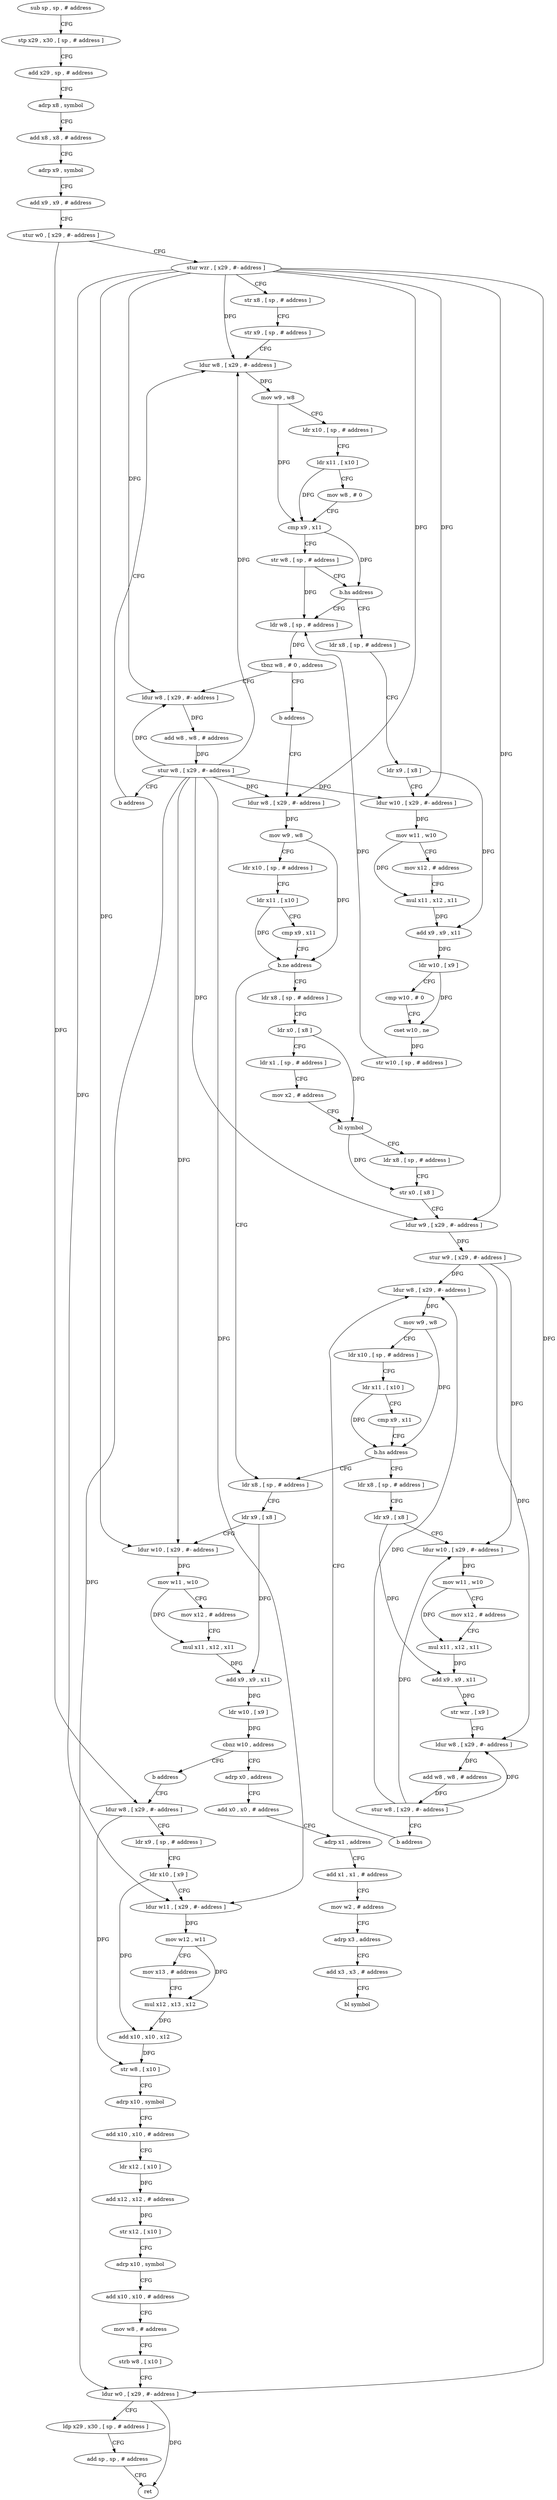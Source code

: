digraph "func" {
"4214704" [label = "sub sp , sp , # address" ]
"4214708" [label = "stp x29 , x30 , [ sp , # address ]" ]
"4214712" [label = "add x29 , sp , # address" ]
"4214716" [label = "adrp x8 , symbol" ]
"4214720" [label = "add x8 , x8 , # address" ]
"4214724" [label = "adrp x9 , symbol" ]
"4214728" [label = "add x9 , x9 , # address" ]
"4214732" [label = "stur w0 , [ x29 , #- address ]" ]
"4214736" [label = "stur wzr , [ x29 , #- address ]" ]
"4214740" [label = "str x8 , [ sp , # address ]" ]
"4214744" [label = "str x9 , [ sp , # address ]" ]
"4214748" [label = "ldur w8 , [ x29 , #- address ]" ]
"4214824" [label = "ldr w8 , [ sp , # address ]" ]
"4214828" [label = "tbnz w8 , # 0 , address" ]
"4214836" [label = "ldur w8 , [ x29 , #- address ]" ]
"4214832" [label = "b address" ]
"4214780" [label = "ldr x8 , [ sp , # address ]" ]
"4214784" [label = "ldr x9 , [ x8 ]" ]
"4214788" [label = "ldur w10 , [ x29 , #- address ]" ]
"4214792" [label = "mov w11 , w10" ]
"4214796" [label = "mov x12 , # address" ]
"4214800" [label = "mul x11 , x12 , x11" ]
"4214804" [label = "add x9 , x9 , x11" ]
"4214808" [label = "ldr w10 , [ x9 ]" ]
"4214812" [label = "cmp w10 , # 0" ]
"4214816" [label = "cset w10 , ne" ]
"4214820" [label = "str w10 , [ sp , # address ]" ]
"4214840" [label = "add w8 , w8 , # address" ]
"4214844" [label = "stur w8 , [ x29 , #- address ]" ]
"4214848" [label = "b address" ]
"4214852" [label = "ldur w8 , [ x29 , #- address ]" ]
"4214752" [label = "mov w9 , w8" ]
"4214756" [label = "ldr x10 , [ sp , # address ]" ]
"4214760" [label = "ldr x11 , [ x10 ]" ]
"4214764" [label = "mov w8 , # 0" ]
"4214768" [label = "cmp x9 , x11" ]
"4214772" [label = "str w8 , [ sp , # address ]" ]
"4214776" [label = "b.hs address" ]
"4214856" [label = "mov w9 , w8" ]
"4214860" [label = "ldr x10 , [ sp , # address ]" ]
"4214864" [label = "ldr x11 , [ x10 ]" ]
"4214868" [label = "cmp x9 , x11" ]
"4214872" [label = "b.ne address" ]
"4214984" [label = "ldr x8 , [ sp , # address ]" ]
"4214876" [label = "ldr x8 , [ sp , # address ]" ]
"4214988" [label = "ldr x9 , [ x8 ]" ]
"4214992" [label = "ldur w10 , [ x29 , #- address ]" ]
"4214996" [label = "mov w11 , w10" ]
"4215000" [label = "mov x12 , # address" ]
"4215004" [label = "mul x11 , x12 , x11" ]
"4215008" [label = "add x9 , x9 , x11" ]
"4215012" [label = "ldr w10 , [ x9 ]" ]
"4215016" [label = "cbnz w10 , address" ]
"4215024" [label = "adrp x0 , address" ]
"4215020" [label = "b address" ]
"4214880" [label = "ldr x0 , [ x8 ]" ]
"4214884" [label = "ldr x1 , [ sp , # address ]" ]
"4214888" [label = "mov x2 , # address" ]
"4214892" [label = "bl symbol" ]
"4214896" [label = "ldr x8 , [ sp , # address ]" ]
"4214900" [label = "str x0 , [ x8 ]" ]
"4214904" [label = "ldur w9 , [ x29 , #- address ]" ]
"4214908" [label = "stur w9 , [ x29 , #- address ]" ]
"4214912" [label = "ldur w8 , [ x29 , #- address ]" ]
"4215028" [label = "add x0 , x0 , # address" ]
"4215032" [label = "adrp x1 , address" ]
"4215036" [label = "add x1 , x1 , # address" ]
"4215040" [label = "mov w2 , # address" ]
"4215044" [label = "adrp x3 , address" ]
"4215048" [label = "add x3 , x3 , # address" ]
"4215052" [label = "bl symbol" ]
"4215056" [label = "ldur w8 , [ x29 , #- address ]" ]
"4214936" [label = "ldr x8 , [ sp , # address ]" ]
"4214940" [label = "ldr x9 , [ x8 ]" ]
"4214944" [label = "ldur w10 , [ x29 , #- address ]" ]
"4214948" [label = "mov w11 , w10" ]
"4214952" [label = "mov x12 , # address" ]
"4214956" [label = "mul x11 , x12 , x11" ]
"4214960" [label = "add x9 , x9 , x11" ]
"4214964" [label = "str wzr , [ x9 ]" ]
"4214968" [label = "ldur w8 , [ x29 , #- address ]" ]
"4214972" [label = "add w8 , w8 , # address" ]
"4214976" [label = "stur w8 , [ x29 , #- address ]" ]
"4214980" [label = "b address" ]
"4215060" [label = "ldr x9 , [ sp , # address ]" ]
"4215064" [label = "ldr x10 , [ x9 ]" ]
"4215068" [label = "ldur w11 , [ x29 , #- address ]" ]
"4215072" [label = "mov w12 , w11" ]
"4215076" [label = "mov x13 , # address" ]
"4215080" [label = "mul x12 , x13 , x12" ]
"4215084" [label = "add x10 , x10 , x12" ]
"4215088" [label = "str w8 , [ x10 ]" ]
"4215092" [label = "adrp x10 , symbol" ]
"4215096" [label = "add x10 , x10 , # address" ]
"4215100" [label = "ldr x12 , [ x10 ]" ]
"4215104" [label = "add x12 , x12 , # address" ]
"4215108" [label = "str x12 , [ x10 ]" ]
"4215112" [label = "adrp x10 , symbol" ]
"4215116" [label = "add x10 , x10 , # address" ]
"4215120" [label = "mov w8 , # address" ]
"4215124" [label = "strb w8 , [ x10 ]" ]
"4215128" [label = "ldur w0 , [ x29 , #- address ]" ]
"4215132" [label = "ldp x29 , x30 , [ sp , # address ]" ]
"4215136" [label = "add sp , sp , # address" ]
"4215140" [label = "ret" ]
"4214916" [label = "mov w9 , w8" ]
"4214920" [label = "ldr x10 , [ sp , # address ]" ]
"4214924" [label = "ldr x11 , [ x10 ]" ]
"4214928" [label = "cmp x9 , x11" ]
"4214932" [label = "b.hs address" ]
"4214704" -> "4214708" [ label = "CFG" ]
"4214708" -> "4214712" [ label = "CFG" ]
"4214712" -> "4214716" [ label = "CFG" ]
"4214716" -> "4214720" [ label = "CFG" ]
"4214720" -> "4214724" [ label = "CFG" ]
"4214724" -> "4214728" [ label = "CFG" ]
"4214728" -> "4214732" [ label = "CFG" ]
"4214732" -> "4214736" [ label = "CFG" ]
"4214732" -> "4215056" [ label = "DFG" ]
"4214736" -> "4214740" [ label = "CFG" ]
"4214736" -> "4214748" [ label = "DFG" ]
"4214736" -> "4214788" [ label = "DFG" ]
"4214736" -> "4214836" [ label = "DFG" ]
"4214736" -> "4214852" [ label = "DFG" ]
"4214736" -> "4214992" [ label = "DFG" ]
"4214736" -> "4214904" [ label = "DFG" ]
"4214736" -> "4215068" [ label = "DFG" ]
"4214736" -> "4215128" [ label = "DFG" ]
"4214740" -> "4214744" [ label = "CFG" ]
"4214744" -> "4214748" [ label = "CFG" ]
"4214748" -> "4214752" [ label = "DFG" ]
"4214824" -> "4214828" [ label = "DFG" ]
"4214828" -> "4214836" [ label = "CFG" ]
"4214828" -> "4214832" [ label = "CFG" ]
"4214836" -> "4214840" [ label = "DFG" ]
"4214832" -> "4214852" [ label = "CFG" ]
"4214780" -> "4214784" [ label = "CFG" ]
"4214784" -> "4214788" [ label = "CFG" ]
"4214784" -> "4214804" [ label = "DFG" ]
"4214788" -> "4214792" [ label = "DFG" ]
"4214792" -> "4214796" [ label = "CFG" ]
"4214792" -> "4214800" [ label = "DFG" ]
"4214796" -> "4214800" [ label = "CFG" ]
"4214800" -> "4214804" [ label = "DFG" ]
"4214804" -> "4214808" [ label = "DFG" ]
"4214808" -> "4214812" [ label = "CFG" ]
"4214808" -> "4214816" [ label = "DFG" ]
"4214812" -> "4214816" [ label = "CFG" ]
"4214816" -> "4214820" [ label = "DFG" ]
"4214820" -> "4214824" [ label = "DFG" ]
"4214840" -> "4214844" [ label = "DFG" ]
"4214844" -> "4214848" [ label = "CFG" ]
"4214844" -> "4214748" [ label = "DFG" ]
"4214844" -> "4214788" [ label = "DFG" ]
"4214844" -> "4214836" [ label = "DFG" ]
"4214844" -> "4214852" [ label = "DFG" ]
"4214844" -> "4214992" [ label = "DFG" ]
"4214844" -> "4214904" [ label = "DFG" ]
"4214844" -> "4215068" [ label = "DFG" ]
"4214844" -> "4215128" [ label = "DFG" ]
"4214848" -> "4214748" [ label = "CFG" ]
"4214852" -> "4214856" [ label = "DFG" ]
"4214752" -> "4214756" [ label = "CFG" ]
"4214752" -> "4214768" [ label = "DFG" ]
"4214756" -> "4214760" [ label = "CFG" ]
"4214760" -> "4214764" [ label = "CFG" ]
"4214760" -> "4214768" [ label = "DFG" ]
"4214764" -> "4214768" [ label = "CFG" ]
"4214768" -> "4214772" [ label = "CFG" ]
"4214768" -> "4214776" [ label = "DFG" ]
"4214772" -> "4214776" [ label = "CFG" ]
"4214772" -> "4214824" [ label = "DFG" ]
"4214776" -> "4214824" [ label = "CFG" ]
"4214776" -> "4214780" [ label = "CFG" ]
"4214856" -> "4214860" [ label = "CFG" ]
"4214856" -> "4214872" [ label = "DFG" ]
"4214860" -> "4214864" [ label = "CFG" ]
"4214864" -> "4214868" [ label = "CFG" ]
"4214864" -> "4214872" [ label = "DFG" ]
"4214868" -> "4214872" [ label = "CFG" ]
"4214872" -> "4214984" [ label = "CFG" ]
"4214872" -> "4214876" [ label = "CFG" ]
"4214984" -> "4214988" [ label = "CFG" ]
"4214876" -> "4214880" [ label = "CFG" ]
"4214988" -> "4214992" [ label = "CFG" ]
"4214988" -> "4215008" [ label = "DFG" ]
"4214992" -> "4214996" [ label = "DFG" ]
"4214996" -> "4215000" [ label = "CFG" ]
"4214996" -> "4215004" [ label = "DFG" ]
"4215000" -> "4215004" [ label = "CFG" ]
"4215004" -> "4215008" [ label = "DFG" ]
"4215008" -> "4215012" [ label = "DFG" ]
"4215012" -> "4215016" [ label = "DFG" ]
"4215016" -> "4215024" [ label = "CFG" ]
"4215016" -> "4215020" [ label = "CFG" ]
"4215024" -> "4215028" [ label = "CFG" ]
"4215020" -> "4215056" [ label = "CFG" ]
"4214880" -> "4214884" [ label = "CFG" ]
"4214880" -> "4214892" [ label = "DFG" ]
"4214884" -> "4214888" [ label = "CFG" ]
"4214888" -> "4214892" [ label = "CFG" ]
"4214892" -> "4214896" [ label = "CFG" ]
"4214892" -> "4214900" [ label = "DFG" ]
"4214896" -> "4214900" [ label = "CFG" ]
"4214900" -> "4214904" [ label = "CFG" ]
"4214904" -> "4214908" [ label = "DFG" ]
"4214908" -> "4214912" [ label = "DFG" ]
"4214908" -> "4214944" [ label = "DFG" ]
"4214908" -> "4214968" [ label = "DFG" ]
"4214912" -> "4214916" [ label = "DFG" ]
"4215028" -> "4215032" [ label = "CFG" ]
"4215032" -> "4215036" [ label = "CFG" ]
"4215036" -> "4215040" [ label = "CFG" ]
"4215040" -> "4215044" [ label = "CFG" ]
"4215044" -> "4215048" [ label = "CFG" ]
"4215048" -> "4215052" [ label = "CFG" ]
"4215056" -> "4215060" [ label = "CFG" ]
"4215056" -> "4215088" [ label = "DFG" ]
"4214936" -> "4214940" [ label = "CFG" ]
"4214940" -> "4214944" [ label = "CFG" ]
"4214940" -> "4214960" [ label = "DFG" ]
"4214944" -> "4214948" [ label = "DFG" ]
"4214948" -> "4214952" [ label = "CFG" ]
"4214948" -> "4214956" [ label = "DFG" ]
"4214952" -> "4214956" [ label = "CFG" ]
"4214956" -> "4214960" [ label = "DFG" ]
"4214960" -> "4214964" [ label = "DFG" ]
"4214964" -> "4214968" [ label = "CFG" ]
"4214968" -> "4214972" [ label = "DFG" ]
"4214972" -> "4214976" [ label = "DFG" ]
"4214976" -> "4214980" [ label = "CFG" ]
"4214976" -> "4214912" [ label = "DFG" ]
"4214976" -> "4214944" [ label = "DFG" ]
"4214976" -> "4214968" [ label = "DFG" ]
"4214980" -> "4214912" [ label = "CFG" ]
"4215060" -> "4215064" [ label = "CFG" ]
"4215064" -> "4215068" [ label = "CFG" ]
"4215064" -> "4215084" [ label = "DFG" ]
"4215068" -> "4215072" [ label = "DFG" ]
"4215072" -> "4215076" [ label = "CFG" ]
"4215072" -> "4215080" [ label = "DFG" ]
"4215076" -> "4215080" [ label = "CFG" ]
"4215080" -> "4215084" [ label = "DFG" ]
"4215084" -> "4215088" [ label = "DFG" ]
"4215088" -> "4215092" [ label = "CFG" ]
"4215092" -> "4215096" [ label = "CFG" ]
"4215096" -> "4215100" [ label = "CFG" ]
"4215100" -> "4215104" [ label = "DFG" ]
"4215104" -> "4215108" [ label = "DFG" ]
"4215108" -> "4215112" [ label = "CFG" ]
"4215112" -> "4215116" [ label = "CFG" ]
"4215116" -> "4215120" [ label = "CFG" ]
"4215120" -> "4215124" [ label = "CFG" ]
"4215124" -> "4215128" [ label = "CFG" ]
"4215128" -> "4215132" [ label = "CFG" ]
"4215128" -> "4215140" [ label = "DFG" ]
"4215132" -> "4215136" [ label = "CFG" ]
"4215136" -> "4215140" [ label = "CFG" ]
"4214916" -> "4214920" [ label = "CFG" ]
"4214916" -> "4214932" [ label = "DFG" ]
"4214920" -> "4214924" [ label = "CFG" ]
"4214924" -> "4214928" [ label = "CFG" ]
"4214924" -> "4214932" [ label = "DFG" ]
"4214928" -> "4214932" [ label = "CFG" ]
"4214932" -> "4214984" [ label = "CFG" ]
"4214932" -> "4214936" [ label = "CFG" ]
}
